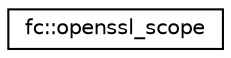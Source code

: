 digraph "Graphical Class Hierarchy"
{
  edge [fontname="Helvetica",fontsize="10",labelfontname="Helvetica",labelfontsize="10"];
  node [fontname="Helvetica",fontsize="10",shape=record];
  rankdir="LR";
  Node0 [label="fc::openssl_scope",height=0.2,width=0.4,color="black", fillcolor="white", style="filled",URL="$structfc_1_1openssl__scope.html"];
}
